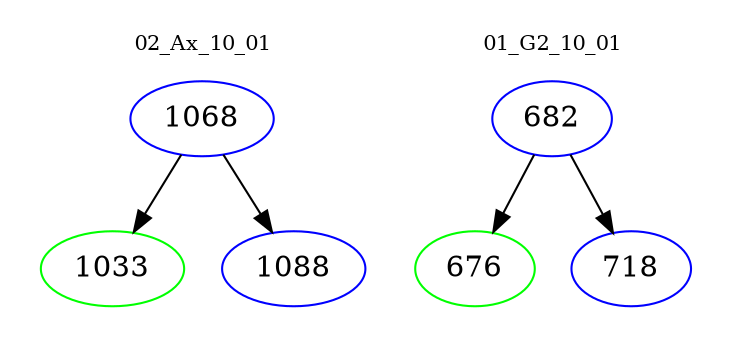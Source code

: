 digraph{
subgraph cluster_0 {
color = white
label = "02_Ax_10_01";
fontsize=10;
T0_1068 [label="1068", color="blue"]
T0_1068 -> T0_1033 [color="black"]
T0_1033 [label="1033", color="green"]
T0_1068 -> T0_1088 [color="black"]
T0_1088 [label="1088", color="blue"]
}
subgraph cluster_1 {
color = white
label = "01_G2_10_01";
fontsize=10;
T1_682 [label="682", color="blue"]
T1_682 -> T1_676 [color="black"]
T1_676 [label="676", color="green"]
T1_682 -> T1_718 [color="black"]
T1_718 [label="718", color="blue"]
}
}
